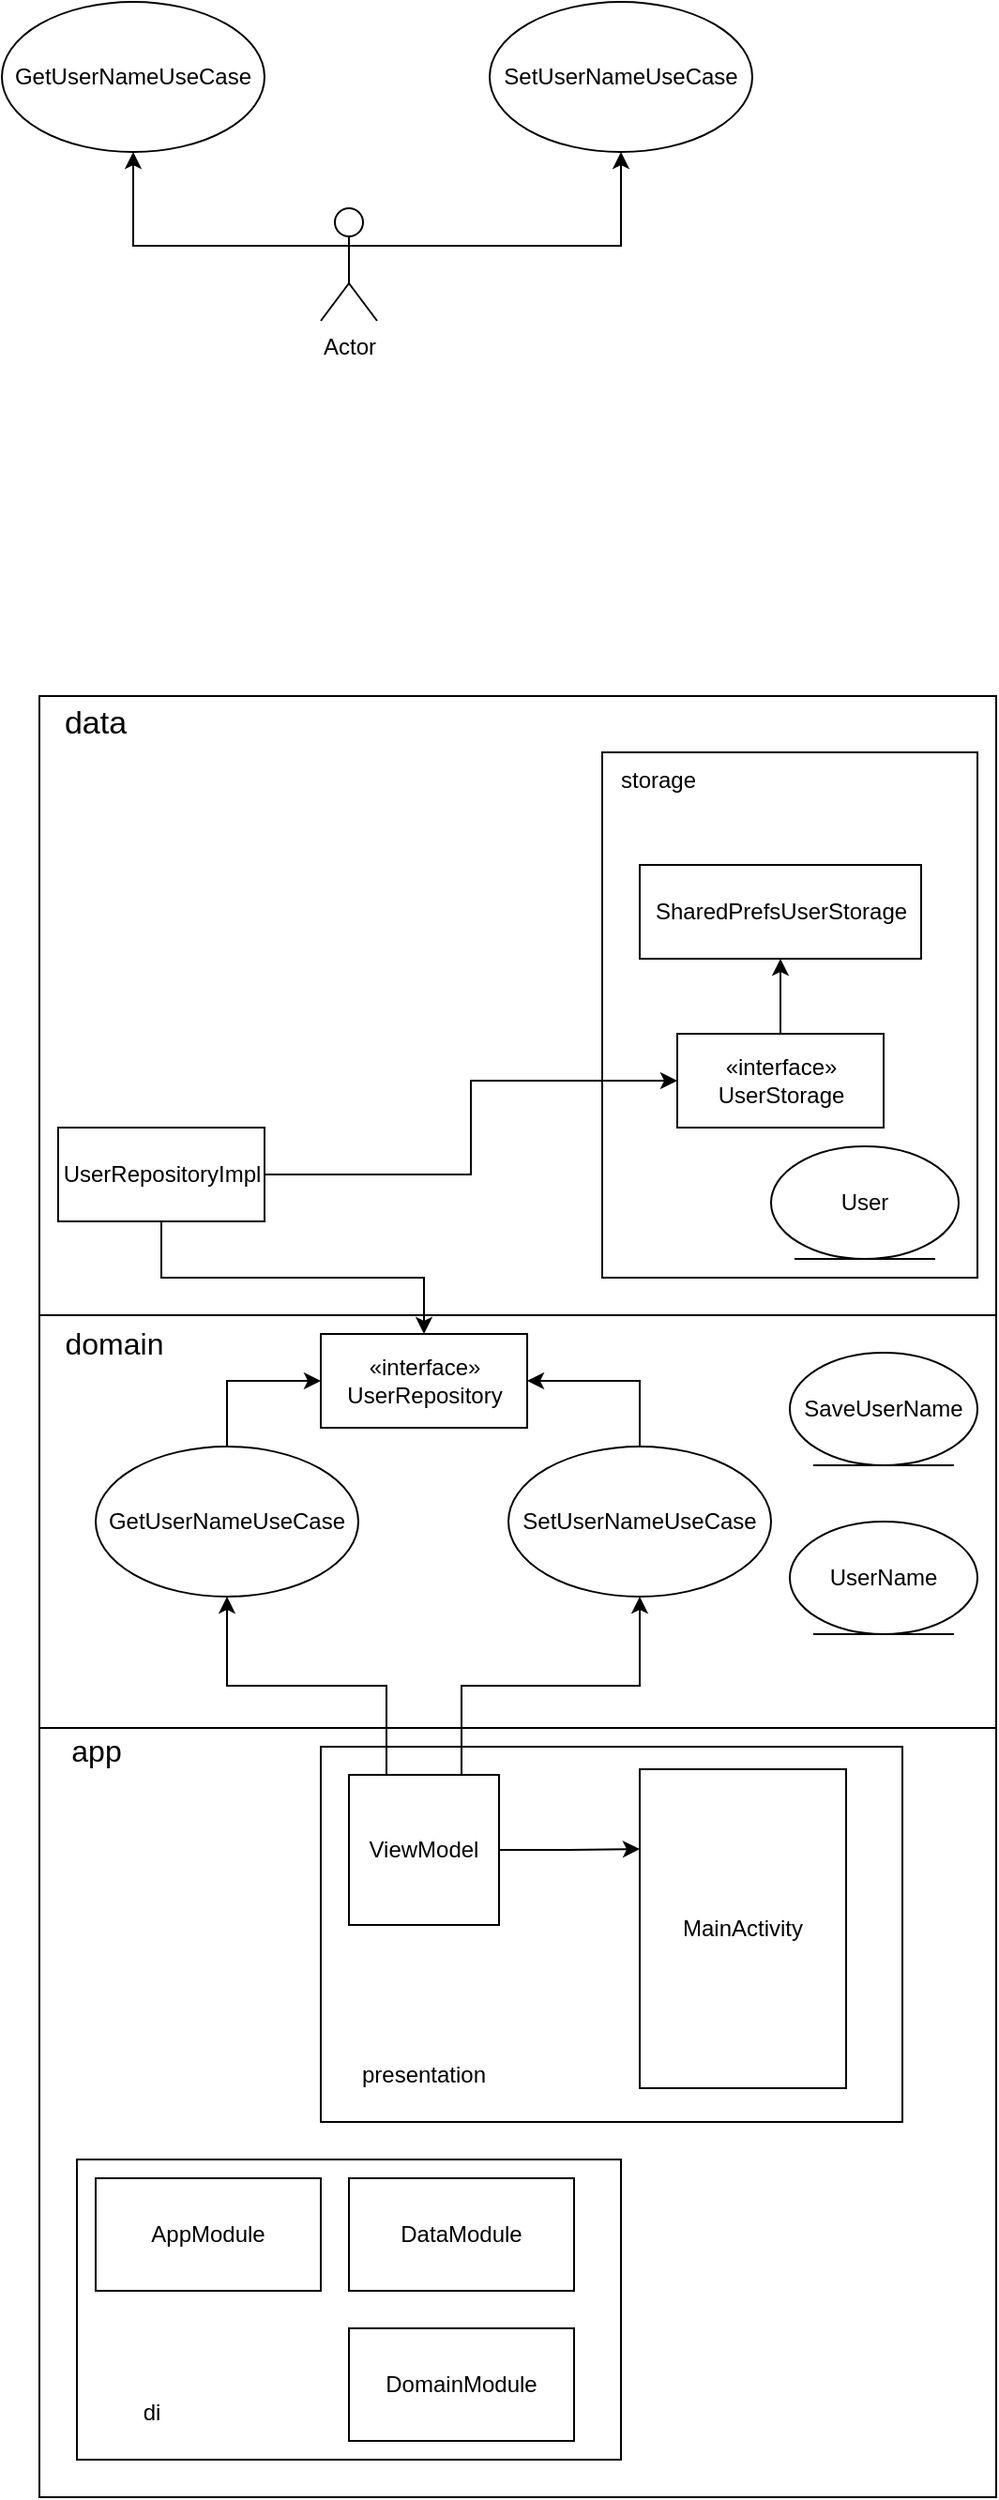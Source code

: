 <mxfile version="15.8.7" type="device"><diagram id="PZzMm8K6yMAvhswT91ql" name="Страница 1"><mxGraphModel dx="1409" dy="1919" grid="1" gridSize="10" guides="1" tooltips="1" connect="1" arrows="1" fold="1" page="1" pageScale="1" pageWidth="827" pageHeight="1169" math="0" shadow="0"><root><mxCell id="0"/><mxCell id="1" parent="0"/><mxCell id="fLrUHb3i1CHehu0kiKq6-2" value="" style="rounded=0;whiteSpace=wrap;html=1;" parent="1" vertex="1"><mxGeometry x="80" y="630" width="510" height="410" as="geometry"/></mxCell><mxCell id="aBwcHP2rocm2QwcIKHPw-1" value="" style="rounded=0;whiteSpace=wrap;html=1;" vertex="1" parent="1"><mxGeometry x="230" y="640" width="310" height="200" as="geometry"/></mxCell><mxCell id="fLrUHb3i1CHehu0kiKq6-5" style="edgeStyle=orthogonalEdgeStyle;rounded=0;orthogonalLoop=1;jettySize=auto;html=1;exitX=0;exitY=0.333;exitDx=0;exitDy=0;exitPerimeter=0;entryX=0.5;entryY=1;entryDx=0;entryDy=0;" parent="1" source="fLrUHb3i1CHehu0kiKq6-1" target="fLrUHb3i1CHehu0kiKq6-3" edge="1"><mxGeometry relative="1" as="geometry"/></mxCell><mxCell id="fLrUHb3i1CHehu0kiKq6-6" style="edgeStyle=orthogonalEdgeStyle;rounded=0;orthogonalLoop=1;jettySize=auto;html=1;exitX=1;exitY=0.333;exitDx=0;exitDy=0;exitPerimeter=0;entryX=0.5;entryY=1;entryDx=0;entryDy=0;" parent="1" source="fLrUHb3i1CHehu0kiKq6-1" target="fLrUHb3i1CHehu0kiKq6-4" edge="1"><mxGeometry relative="1" as="geometry"/></mxCell><mxCell id="fLrUHb3i1CHehu0kiKq6-1" value="Actor" style="shape=umlActor;verticalLabelPosition=bottom;verticalAlign=top;html=1;outlineConnect=0;" parent="1" vertex="1"><mxGeometry x="230" y="-180" width="30" height="60" as="geometry"/></mxCell><mxCell id="fLrUHb3i1CHehu0kiKq6-3" value="GetUserNameUseCase" style="ellipse;whiteSpace=wrap;html=1;" parent="1" vertex="1"><mxGeometry x="60" y="-290" width="140" height="80" as="geometry"/></mxCell><mxCell id="fLrUHb3i1CHehu0kiKq6-4" value="SetUserNameUseCase" style="ellipse;whiteSpace=wrap;html=1;" parent="1" vertex="1"><mxGeometry x="320" y="-290" width="140" height="80" as="geometry"/></mxCell><mxCell id="fLrUHb3i1CHehu0kiKq6-9" value="" style="rounded=0;whiteSpace=wrap;html=1;" parent="1" vertex="1"><mxGeometry x="80" y="410" width="510" height="220" as="geometry"/></mxCell><mxCell id="n2ecRs-OMKlktmKF7fub-12" style="edgeStyle=orthogonalEdgeStyle;rounded=0;orthogonalLoop=1;jettySize=auto;html=1;exitX=0.5;exitY=0;exitDx=0;exitDy=0;entryX=0;entryY=0.5;entryDx=0;entryDy=0;" parent="1" source="fLrUHb3i1CHehu0kiKq6-7" target="n2ecRs-OMKlktmKF7fub-5" edge="1"><mxGeometry relative="1" as="geometry"/></mxCell><mxCell id="fLrUHb3i1CHehu0kiKq6-7" value="GetUserNameUseCase" style="ellipse;whiteSpace=wrap;html=1;" parent="1" vertex="1"><mxGeometry x="110" y="480" width="140" height="80" as="geometry"/></mxCell><mxCell id="n2ecRs-OMKlktmKF7fub-13" style="edgeStyle=orthogonalEdgeStyle;rounded=0;orthogonalLoop=1;jettySize=auto;html=1;exitX=0.5;exitY=0;exitDx=0;exitDy=0;entryX=1;entryY=0.5;entryDx=0;entryDy=0;" parent="1" source="fLrUHb3i1CHehu0kiKq6-8" target="n2ecRs-OMKlktmKF7fub-5" edge="1"><mxGeometry relative="1" as="geometry"/></mxCell><mxCell id="fLrUHb3i1CHehu0kiKq6-8" value="SetUserNameUseCase" style="ellipse;whiteSpace=wrap;html=1;" parent="1" vertex="1"><mxGeometry x="330" y="480" width="140" height="80" as="geometry"/></mxCell><mxCell id="fLrUHb3i1CHehu0kiKq6-10" value="presentation" style="text;html=1;strokeColor=none;fillColor=none;align=center;verticalAlign=middle;whiteSpace=wrap;rounded=0;" parent="1" vertex="1"><mxGeometry x="255" y="800" width="60" height="30" as="geometry"/></mxCell><mxCell id="fLrUHb3i1CHehu0kiKq6-11" value="domain" style="text;html=1;strokeColor=none;fillColor=none;align=center;verticalAlign=middle;whiteSpace=wrap;rounded=0;fontSize=16;" parent="1" vertex="1"><mxGeometry x="90" y="410" width="60" height="30" as="geometry"/></mxCell><mxCell id="fLrUHb3i1CHehu0kiKq6-15" style="edgeStyle=orthogonalEdgeStyle;rounded=0;orthogonalLoop=1;jettySize=auto;html=1;exitX=0.25;exitY=0;exitDx=0;exitDy=0;entryX=0.5;entryY=1;entryDx=0;entryDy=0;" parent="1" source="0wyx0yD_SgqRsC3HTMyc-2" target="fLrUHb3i1CHehu0kiKq6-7" edge="1"><mxGeometry relative="1" as="geometry"/></mxCell><mxCell id="fLrUHb3i1CHehu0kiKq6-16" style="edgeStyle=orthogonalEdgeStyle;rounded=0;orthogonalLoop=1;jettySize=auto;html=1;exitX=0.75;exitY=0;exitDx=0;exitDy=0;entryX=0.5;entryY=1;entryDx=0;entryDy=0;" parent="1" source="0wyx0yD_SgqRsC3HTMyc-2" target="fLrUHb3i1CHehu0kiKq6-8" edge="1"><mxGeometry relative="1" as="geometry"/></mxCell><mxCell id="fLrUHb3i1CHehu0kiKq6-13" value="MainActivity" style="rounded=0;whiteSpace=wrap;html=1;" parent="1" vertex="1"><mxGeometry x="400" y="652" width="110" height="170" as="geometry"/></mxCell><mxCell id="n2ecRs-OMKlktmKF7fub-1" value="" style="rounded=0;whiteSpace=wrap;html=1;" parent="1" vertex="1"><mxGeometry x="80" y="80" width="510" height="330" as="geometry"/></mxCell><mxCell id="n2ecRs-OMKlktmKF7fub-2" value="data" style="text;html=1;strokeColor=none;fillColor=none;align=center;verticalAlign=middle;whiteSpace=wrap;rounded=0;fontSize=17;" parent="1" vertex="1"><mxGeometry x="80" y="80" width="60" height="30" as="geometry"/></mxCell><mxCell id="n2ecRs-OMKlktmKF7fub-3" value="SaveUserName" style="ellipse;shape=umlEntity;whiteSpace=wrap;html=1;" parent="1" vertex="1"><mxGeometry x="480" y="430" width="100" height="60" as="geometry"/></mxCell><mxCell id="n2ecRs-OMKlktmKF7fub-4" value="UserName" style="ellipse;shape=umlEntity;whiteSpace=wrap;html=1;" parent="1" vertex="1"><mxGeometry x="480" y="520" width="100" height="60" as="geometry"/></mxCell><mxCell id="n2ecRs-OMKlktmKF7fub-5" value="«interface»&lt;br&gt;UserRepository" style="html=1;" parent="1" vertex="1"><mxGeometry x="230" y="420" width="110" height="50" as="geometry"/></mxCell><mxCell id="0wyx0yD_SgqRsC3HTMyc-1" style="edgeStyle=orthogonalEdgeStyle;rounded=0;orthogonalLoop=1;jettySize=auto;html=1;exitX=0.5;exitY=1;exitDx=0;exitDy=0;entryX=0.5;entryY=0;entryDx=0;entryDy=0;" parent="1" source="n2ecRs-OMKlktmKF7fub-6" target="n2ecRs-OMKlktmKF7fub-5" edge="1"><mxGeometry relative="1" as="geometry"/></mxCell><mxCell id="n2ecRs-OMKlktmKF7fub-6" value="UserRepositoryImpl" style="html=1;" parent="1" vertex="1"><mxGeometry x="90" y="310" width="110" height="50" as="geometry"/></mxCell><mxCell id="n2ecRs-OMKlktmKF7fub-18" value="" style="rounded=0;whiteSpace=wrap;html=1;" parent="1" vertex="1"><mxGeometry x="380" y="110" width="200" height="280" as="geometry"/></mxCell><mxCell id="n2ecRs-OMKlktmKF7fub-15" value="«interface»&lt;br&gt;UserStorage" style="html=1;" parent="1" vertex="1"><mxGeometry x="420" y="260" width="110" height="50" as="geometry"/></mxCell><mxCell id="n2ecRs-OMKlktmKF7fub-10" value="SharedPrefsUserStorage" style="html=1;" parent="1" vertex="1"><mxGeometry x="400" y="170" width="150" height="50" as="geometry"/></mxCell><mxCell id="n2ecRs-OMKlktmKF7fub-17" style="edgeStyle=orthogonalEdgeStyle;rounded=0;orthogonalLoop=1;jettySize=auto;html=1;exitX=0.5;exitY=0;exitDx=0;exitDy=0;entryX=0.5;entryY=1;entryDx=0;entryDy=0;" parent="1" source="n2ecRs-OMKlktmKF7fub-15" target="n2ecRs-OMKlktmKF7fub-10" edge="1"><mxGeometry relative="1" as="geometry"/></mxCell><mxCell id="n2ecRs-OMKlktmKF7fub-19" value="User" style="ellipse;shape=umlEntity;whiteSpace=wrap;html=1;" parent="1" vertex="1"><mxGeometry x="470" y="320" width="100" height="60" as="geometry"/></mxCell><mxCell id="n2ecRs-OMKlktmKF7fub-14" style="edgeStyle=orthogonalEdgeStyle;rounded=0;orthogonalLoop=1;jettySize=auto;html=1;exitX=1;exitY=0.5;exitDx=0;exitDy=0;entryX=0;entryY=0.5;entryDx=0;entryDy=0;" parent="1" source="n2ecRs-OMKlktmKF7fub-6" target="n2ecRs-OMKlktmKF7fub-15" edge="1"><mxGeometry relative="1" as="geometry"/></mxCell><mxCell id="n2ecRs-OMKlktmKF7fub-20" value="storage" style="text;html=1;strokeColor=none;fillColor=none;align=center;verticalAlign=middle;whiteSpace=wrap;rounded=0;" parent="1" vertex="1"><mxGeometry x="380" y="110" width="60" height="30" as="geometry"/></mxCell><mxCell id="0wyx0yD_SgqRsC3HTMyc-3" style="edgeStyle=orthogonalEdgeStyle;rounded=0;orthogonalLoop=1;jettySize=auto;html=1;exitX=1;exitY=0.5;exitDx=0;exitDy=0;entryX=0;entryY=0.25;entryDx=0;entryDy=0;" parent="1" source="0wyx0yD_SgqRsC3HTMyc-2" target="fLrUHb3i1CHehu0kiKq6-13" edge="1"><mxGeometry relative="1" as="geometry"/></mxCell><mxCell id="0wyx0yD_SgqRsC3HTMyc-2" value="ViewModel" style="whiteSpace=wrap;html=1;aspect=fixed;" parent="1" vertex="1"><mxGeometry x="245" y="655" width="80" height="80" as="geometry"/></mxCell><mxCell id="0wyx0yD_SgqRsC3HTMyc-4" value="app" style="text;html=1;align=center;verticalAlign=middle;resizable=0;points=[];autosize=1;strokeColor=none;fillColor=none;fontSize=16;" parent="1" vertex="1"><mxGeometry x="90" y="632" width="40" height="20" as="geometry"/></mxCell><mxCell id="aBwcHP2rocm2QwcIKHPw-2" value="" style="rounded=0;whiteSpace=wrap;html=1;" vertex="1" parent="1"><mxGeometry x="100" y="860" width="290" height="160" as="geometry"/></mxCell><mxCell id="aBwcHP2rocm2QwcIKHPw-3" value="AppModule" style="rounded=0;whiteSpace=wrap;html=1;" vertex="1" parent="1"><mxGeometry x="110" y="870" width="120" height="60" as="geometry"/></mxCell><mxCell id="aBwcHP2rocm2QwcIKHPw-4" value="DataModule" style="rounded=0;whiteSpace=wrap;html=1;" vertex="1" parent="1"><mxGeometry x="245" y="870" width="120" height="60" as="geometry"/></mxCell><mxCell id="aBwcHP2rocm2QwcIKHPw-5" value="DomainModule" style="rounded=0;whiteSpace=wrap;html=1;" vertex="1" parent="1"><mxGeometry x="245" y="950" width="120" height="60" as="geometry"/></mxCell><mxCell id="aBwcHP2rocm2QwcIKHPw-6" value="di" style="text;html=1;strokeColor=none;fillColor=none;align=center;verticalAlign=middle;whiteSpace=wrap;rounded=0;" vertex="1" parent="1"><mxGeometry x="110" y="980" width="60" height="30" as="geometry"/></mxCell></root></mxGraphModel></diagram></mxfile>